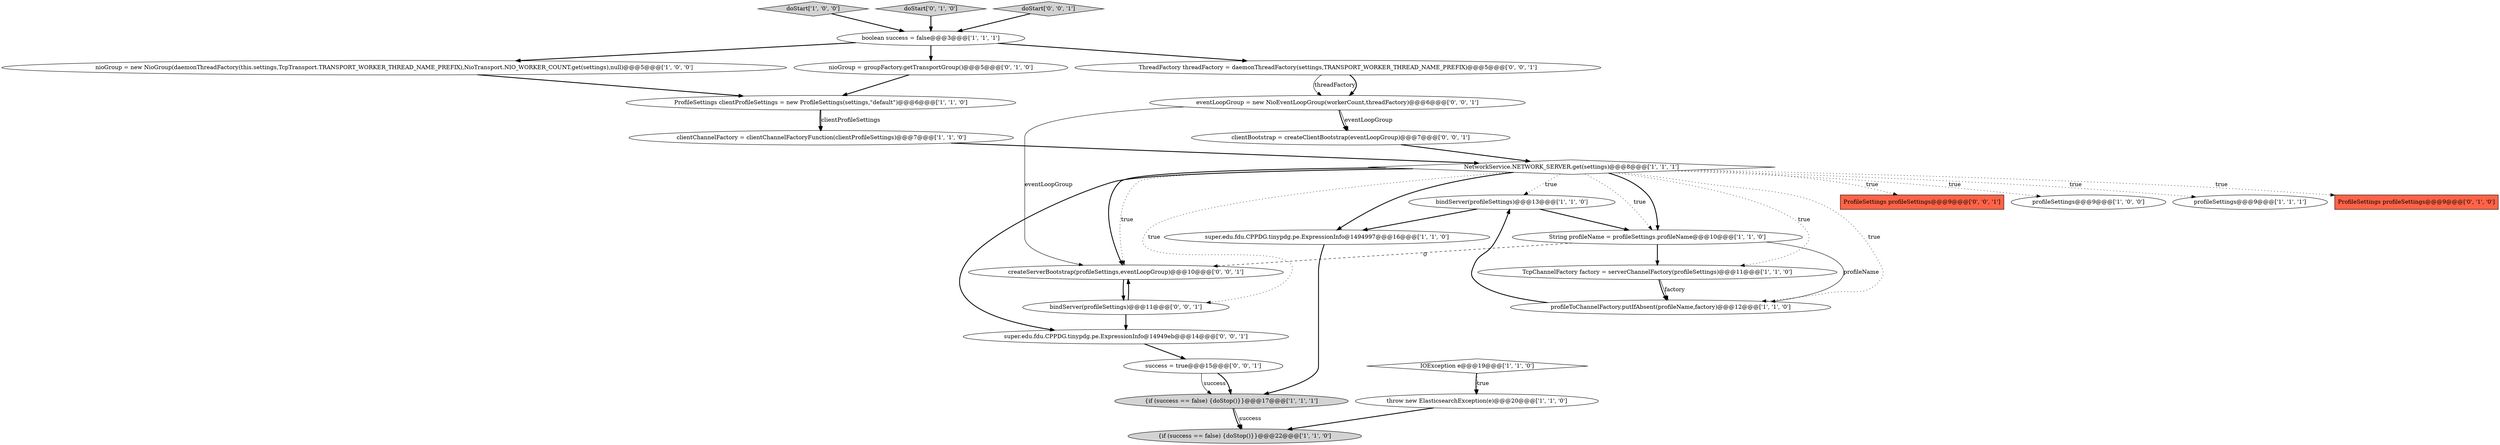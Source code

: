 digraph {
21 [style = filled, label = "eventLoopGroup = new NioEventLoopGroup(workerCount,threadFactory)@@@6@@@['0', '0', '1']", fillcolor = white, shape = ellipse image = "AAA0AAABBB3BBB"];
14 [style = filled, label = "NetworkService.NETWORK_SERVER.get(settings)@@@8@@@['1', '1', '1']", fillcolor = white, shape = diamond image = "AAA0AAABBB1BBB"];
7 [style = filled, label = "doStart['1', '0', '0']", fillcolor = lightgray, shape = diamond image = "AAA0AAABBB1BBB"];
17 [style = filled, label = "doStart['0', '1', '0']", fillcolor = lightgray, shape = diamond image = "AAA0AAABBB2BBB"];
18 [style = filled, label = "ProfileSettings profileSettings@@@9@@@['0', '1', '0']", fillcolor = tomato, shape = box image = "AAA0AAABBB2BBB"];
13 [style = filled, label = "super.edu.fdu.CPPDG.tinypdg.pe.ExpressionInfo@1494997@@@16@@@['1', '1', '0']", fillcolor = white, shape = ellipse image = "AAA0AAABBB1BBB"];
28 [style = filled, label = "clientBootstrap = createClientBootstrap(eventLoopGroup)@@@7@@@['0', '0', '1']", fillcolor = white, shape = ellipse image = "AAA0AAABBB3BBB"];
25 [style = filled, label = "super.edu.fdu.CPPDG.tinypdg.pe.ExpressionInfo@14949eb@@@14@@@['0', '0', '1']", fillcolor = white, shape = ellipse image = "AAA0AAABBB3BBB"];
20 [style = filled, label = "ProfileSettings profileSettings@@@9@@@['0', '0', '1']", fillcolor = tomato, shape = box image = "AAA0AAABBB3BBB"];
27 [style = filled, label = "createServerBootstrap(profileSettings,eventLoopGroup)@@@10@@@['0', '0', '1']", fillcolor = white, shape = ellipse image = "AAA0AAABBB3BBB"];
1 [style = filled, label = "bindServer(profileSettings)@@@13@@@['1', '1', '0']", fillcolor = white, shape = ellipse image = "AAA0AAABBB1BBB"];
11 [style = filled, label = "clientChannelFactory = clientChannelFactoryFunction(clientProfileSettings)@@@7@@@['1', '1', '0']", fillcolor = white, shape = ellipse image = "AAA0AAABBB1BBB"];
3 [style = filled, label = "ProfileSettings clientProfileSettings = new ProfileSettings(settings,\"default\")@@@6@@@['1', '1', '0']", fillcolor = white, shape = ellipse image = "AAA0AAABBB1BBB"];
0 [style = filled, label = "TcpChannelFactory factory = serverChannelFactory(profileSettings)@@@11@@@['1', '1', '0']", fillcolor = white, shape = ellipse image = "AAA0AAABBB1BBB"];
8 [style = filled, label = "IOException e@@@19@@@['1', '1', '0']", fillcolor = white, shape = diamond image = "AAA0AAABBB1BBB"];
12 [style = filled, label = "{if (success == false) {doStop()}}@@@17@@@['1', '1', '1']", fillcolor = lightgray, shape = ellipse image = "AAA0AAABBB1BBB"];
9 [style = filled, label = "boolean success = false@@@3@@@['1', '1', '1']", fillcolor = white, shape = ellipse image = "AAA0AAABBB1BBB"];
10 [style = filled, label = "profileToChannelFactory.putIfAbsent(profileName,factory)@@@12@@@['1', '1', '0']", fillcolor = white, shape = ellipse image = "AAA0AAABBB1BBB"];
5 [style = filled, label = "profileSettings@@@9@@@['1', '0', '0']", fillcolor = white, shape = ellipse image = "AAA0AAABBB1BBB"];
15 [style = filled, label = "{if (success == false) {doStop()}}@@@22@@@['1', '1', '0']", fillcolor = lightgray, shape = ellipse image = "AAA0AAABBB1BBB"];
26 [style = filled, label = "doStart['0', '0', '1']", fillcolor = lightgray, shape = diamond image = "AAA0AAABBB3BBB"];
6 [style = filled, label = "profileSettings@@@9@@@['1', '1', '1']", fillcolor = white, shape = ellipse image = "AAA0AAABBB1BBB"];
23 [style = filled, label = "ThreadFactory threadFactory = daemonThreadFactory(settings,TRANSPORT_WORKER_THREAD_NAME_PREFIX)@@@5@@@['0', '0', '1']", fillcolor = white, shape = ellipse image = "AAA0AAABBB3BBB"];
2 [style = filled, label = "nioGroup = new NioGroup(daemonThreadFactory(this.settings,TcpTransport.TRANSPORT_WORKER_THREAD_NAME_PREFIX),NioTransport.NIO_WORKER_COUNT.get(settings),null)@@@5@@@['1', '0', '0']", fillcolor = white, shape = ellipse image = "AAA0AAABBB1BBB"];
22 [style = filled, label = "bindServer(profileSettings)@@@11@@@['0', '0', '1']", fillcolor = white, shape = ellipse image = "AAA0AAABBB3BBB"];
24 [style = filled, label = "success = true@@@15@@@['0', '0', '1']", fillcolor = white, shape = ellipse image = "AAA0AAABBB3BBB"];
16 [style = filled, label = "throw new ElasticsearchException(e)@@@20@@@['1', '1', '0']", fillcolor = white, shape = ellipse image = "AAA0AAABBB1BBB"];
19 [style = filled, label = "nioGroup = groupFactory.getTransportGroup()@@@5@@@['0', '1', '0']", fillcolor = white, shape = ellipse image = "AAA0AAABBB2BBB"];
4 [style = filled, label = "String profileName = profileSettings.profileName@@@10@@@['1', '1', '0']", fillcolor = white, shape = ellipse image = "AAA0AAABBB1BBB"];
8->16 [style = bold, label=""];
19->3 [style = bold, label=""];
14->27 [style = bold, label=""];
9->19 [style = bold, label=""];
12->15 [style = solid, label="success"];
14->4 [style = dotted, label="true"];
14->0 [style = dotted, label="true"];
24->12 [style = solid, label="success"];
3->11 [style = bold, label=""];
4->27 [style = dashed, label="0"];
8->16 [style = dotted, label="true"];
14->5 [style = dotted, label="true"];
14->18 [style = dotted, label="true"];
3->11 [style = solid, label="clientProfileSettings"];
14->1 [style = dotted, label="true"];
7->9 [style = bold, label=""];
21->28 [style = solid, label="eventLoopGroup"];
12->15 [style = bold, label=""];
25->24 [style = bold, label=""];
23->21 [style = solid, label="threadFactory"];
21->27 [style = solid, label="eventLoopGroup"];
22->27 [style = bold, label=""];
14->27 [style = dotted, label="true"];
9->2 [style = bold, label=""];
14->13 [style = bold, label=""];
16->15 [style = bold, label=""];
26->9 [style = bold, label=""];
11->14 [style = bold, label=""];
27->22 [style = bold, label=""];
2->3 [style = bold, label=""];
14->6 [style = dotted, label="true"];
23->21 [style = bold, label=""];
0->10 [style = bold, label=""];
10->1 [style = bold, label=""];
13->12 [style = bold, label=""];
22->25 [style = bold, label=""];
17->9 [style = bold, label=""];
14->10 [style = dotted, label="true"];
1->4 [style = bold, label=""];
14->25 [style = bold, label=""];
14->20 [style = dotted, label="true"];
14->22 [style = dotted, label="true"];
24->12 [style = bold, label=""];
9->23 [style = bold, label=""];
0->10 [style = solid, label="factory"];
14->4 [style = bold, label=""];
28->14 [style = bold, label=""];
21->28 [style = bold, label=""];
4->0 [style = bold, label=""];
1->13 [style = bold, label=""];
4->10 [style = solid, label="profileName"];
}

